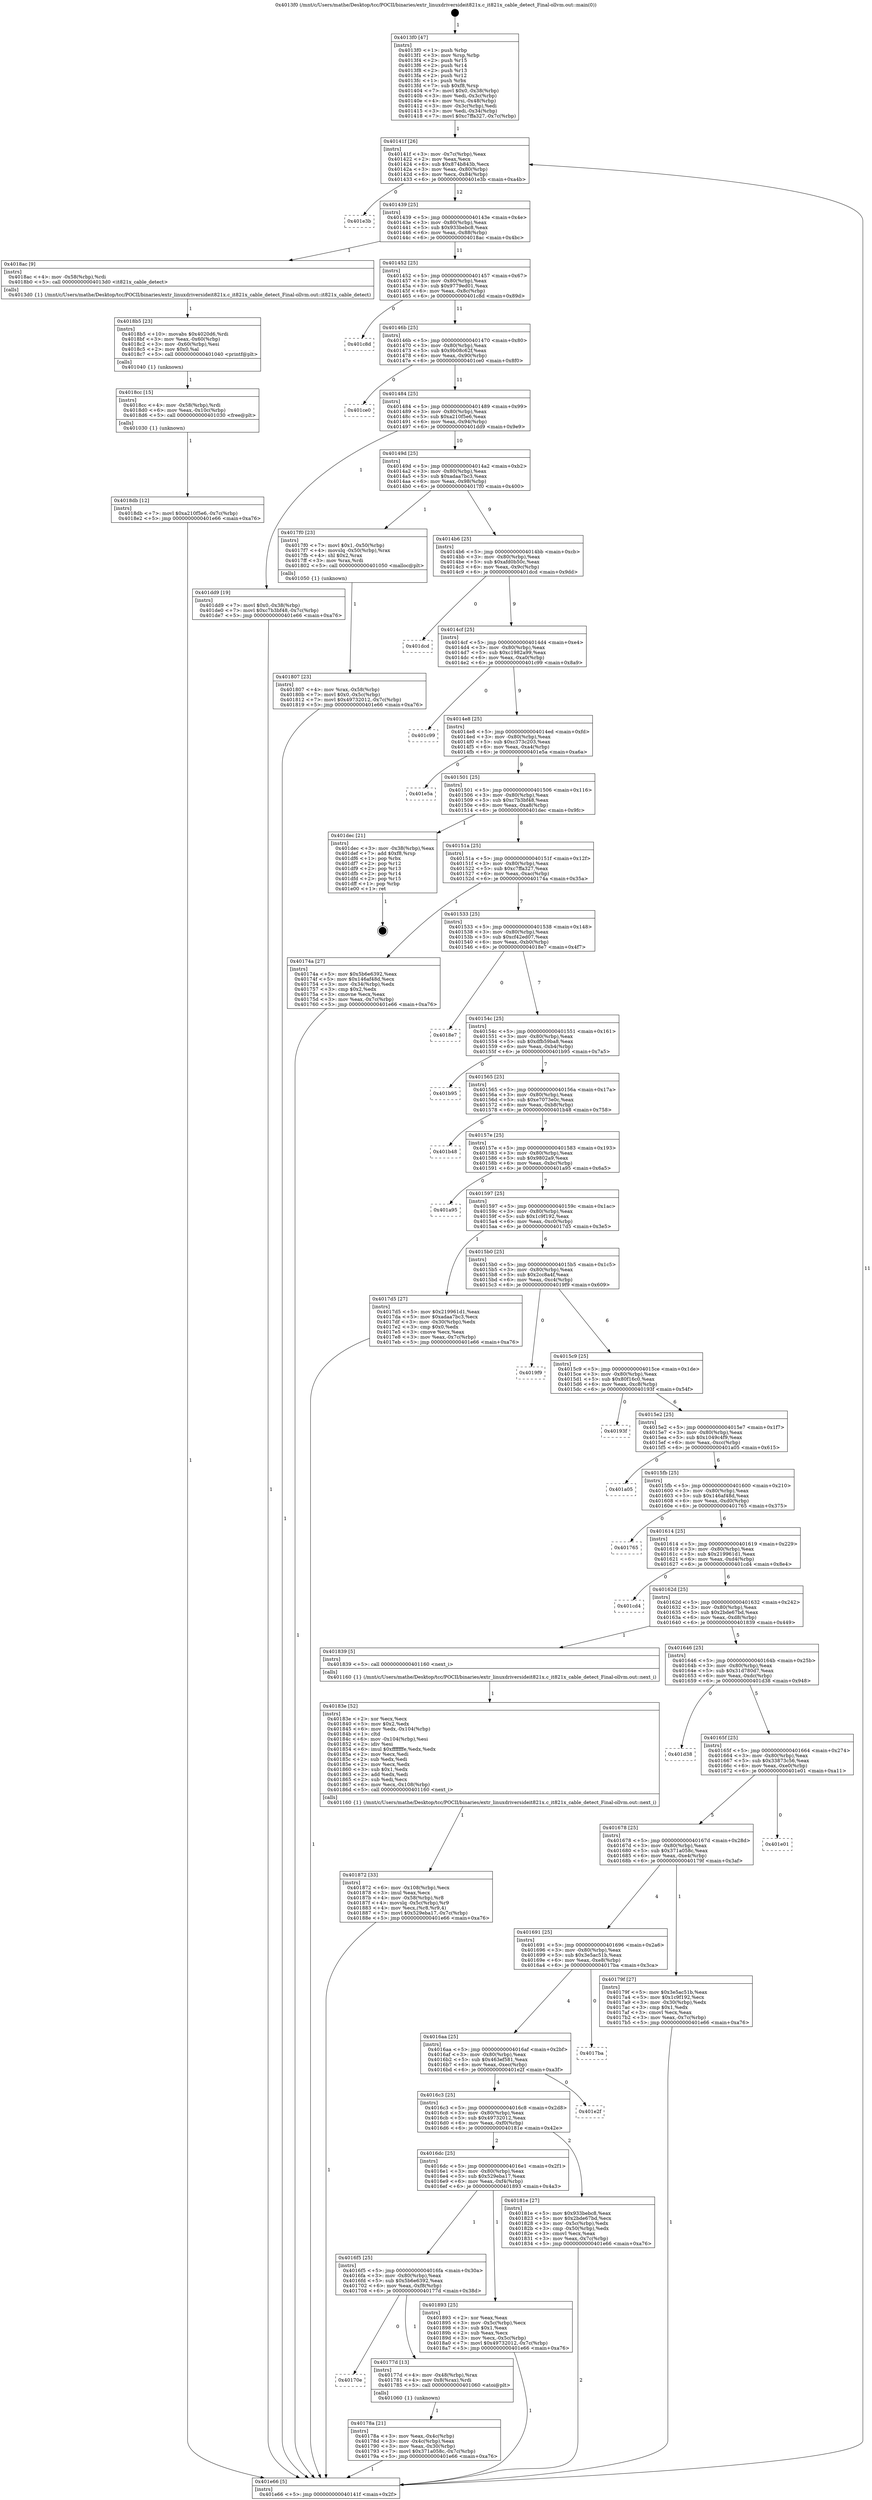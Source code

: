digraph "0x4013f0" {
  label = "0x4013f0 (/mnt/c/Users/mathe/Desktop/tcc/POCII/binaries/extr_linuxdriversideit821x.c_it821x_cable_detect_Final-ollvm.out::main(0))"
  labelloc = "t"
  node[shape=record]

  Entry [label="",width=0.3,height=0.3,shape=circle,fillcolor=black,style=filled]
  "0x40141f" [label="{
     0x40141f [26]\l
     | [instrs]\l
     &nbsp;&nbsp;0x40141f \<+3\>: mov -0x7c(%rbp),%eax\l
     &nbsp;&nbsp;0x401422 \<+2\>: mov %eax,%ecx\l
     &nbsp;&nbsp;0x401424 \<+6\>: sub $0x874b843b,%ecx\l
     &nbsp;&nbsp;0x40142a \<+3\>: mov %eax,-0x80(%rbp)\l
     &nbsp;&nbsp;0x40142d \<+6\>: mov %ecx,-0x84(%rbp)\l
     &nbsp;&nbsp;0x401433 \<+6\>: je 0000000000401e3b \<main+0xa4b\>\l
  }"]
  "0x401e3b" [label="{
     0x401e3b\l
  }", style=dashed]
  "0x401439" [label="{
     0x401439 [25]\l
     | [instrs]\l
     &nbsp;&nbsp;0x401439 \<+5\>: jmp 000000000040143e \<main+0x4e\>\l
     &nbsp;&nbsp;0x40143e \<+3\>: mov -0x80(%rbp),%eax\l
     &nbsp;&nbsp;0x401441 \<+5\>: sub $0x933bebc8,%eax\l
     &nbsp;&nbsp;0x401446 \<+6\>: mov %eax,-0x88(%rbp)\l
     &nbsp;&nbsp;0x40144c \<+6\>: je 00000000004018ac \<main+0x4bc\>\l
  }"]
  Exit [label="",width=0.3,height=0.3,shape=circle,fillcolor=black,style=filled,peripheries=2]
  "0x4018ac" [label="{
     0x4018ac [9]\l
     | [instrs]\l
     &nbsp;&nbsp;0x4018ac \<+4\>: mov -0x58(%rbp),%rdi\l
     &nbsp;&nbsp;0x4018b0 \<+5\>: call 00000000004013d0 \<it821x_cable_detect\>\l
     | [calls]\l
     &nbsp;&nbsp;0x4013d0 \{1\} (/mnt/c/Users/mathe/Desktop/tcc/POCII/binaries/extr_linuxdriversideit821x.c_it821x_cable_detect_Final-ollvm.out::it821x_cable_detect)\l
  }"]
  "0x401452" [label="{
     0x401452 [25]\l
     | [instrs]\l
     &nbsp;&nbsp;0x401452 \<+5\>: jmp 0000000000401457 \<main+0x67\>\l
     &nbsp;&nbsp;0x401457 \<+3\>: mov -0x80(%rbp),%eax\l
     &nbsp;&nbsp;0x40145a \<+5\>: sub $0x9779ed01,%eax\l
     &nbsp;&nbsp;0x40145f \<+6\>: mov %eax,-0x8c(%rbp)\l
     &nbsp;&nbsp;0x401465 \<+6\>: je 0000000000401c8d \<main+0x89d\>\l
  }"]
  "0x4018db" [label="{
     0x4018db [12]\l
     | [instrs]\l
     &nbsp;&nbsp;0x4018db \<+7\>: movl $0xa210f5e6,-0x7c(%rbp)\l
     &nbsp;&nbsp;0x4018e2 \<+5\>: jmp 0000000000401e66 \<main+0xa76\>\l
  }"]
  "0x401c8d" [label="{
     0x401c8d\l
  }", style=dashed]
  "0x40146b" [label="{
     0x40146b [25]\l
     | [instrs]\l
     &nbsp;&nbsp;0x40146b \<+5\>: jmp 0000000000401470 \<main+0x80\>\l
     &nbsp;&nbsp;0x401470 \<+3\>: mov -0x80(%rbp),%eax\l
     &nbsp;&nbsp;0x401473 \<+5\>: sub $0x9b08c62f,%eax\l
     &nbsp;&nbsp;0x401478 \<+6\>: mov %eax,-0x90(%rbp)\l
     &nbsp;&nbsp;0x40147e \<+6\>: je 0000000000401ce0 \<main+0x8f0\>\l
  }"]
  "0x4018cc" [label="{
     0x4018cc [15]\l
     | [instrs]\l
     &nbsp;&nbsp;0x4018cc \<+4\>: mov -0x58(%rbp),%rdi\l
     &nbsp;&nbsp;0x4018d0 \<+6\>: mov %eax,-0x10c(%rbp)\l
     &nbsp;&nbsp;0x4018d6 \<+5\>: call 0000000000401030 \<free@plt\>\l
     | [calls]\l
     &nbsp;&nbsp;0x401030 \{1\} (unknown)\l
  }"]
  "0x401ce0" [label="{
     0x401ce0\l
  }", style=dashed]
  "0x401484" [label="{
     0x401484 [25]\l
     | [instrs]\l
     &nbsp;&nbsp;0x401484 \<+5\>: jmp 0000000000401489 \<main+0x99\>\l
     &nbsp;&nbsp;0x401489 \<+3\>: mov -0x80(%rbp),%eax\l
     &nbsp;&nbsp;0x40148c \<+5\>: sub $0xa210f5e6,%eax\l
     &nbsp;&nbsp;0x401491 \<+6\>: mov %eax,-0x94(%rbp)\l
     &nbsp;&nbsp;0x401497 \<+6\>: je 0000000000401dd9 \<main+0x9e9\>\l
  }"]
  "0x4018b5" [label="{
     0x4018b5 [23]\l
     | [instrs]\l
     &nbsp;&nbsp;0x4018b5 \<+10\>: movabs $0x4020d6,%rdi\l
     &nbsp;&nbsp;0x4018bf \<+3\>: mov %eax,-0x60(%rbp)\l
     &nbsp;&nbsp;0x4018c2 \<+3\>: mov -0x60(%rbp),%esi\l
     &nbsp;&nbsp;0x4018c5 \<+2\>: mov $0x0,%al\l
     &nbsp;&nbsp;0x4018c7 \<+5\>: call 0000000000401040 \<printf@plt\>\l
     | [calls]\l
     &nbsp;&nbsp;0x401040 \{1\} (unknown)\l
  }"]
  "0x401dd9" [label="{
     0x401dd9 [19]\l
     | [instrs]\l
     &nbsp;&nbsp;0x401dd9 \<+7\>: movl $0x0,-0x38(%rbp)\l
     &nbsp;&nbsp;0x401de0 \<+7\>: movl $0xc7b3bf48,-0x7c(%rbp)\l
     &nbsp;&nbsp;0x401de7 \<+5\>: jmp 0000000000401e66 \<main+0xa76\>\l
  }"]
  "0x40149d" [label="{
     0x40149d [25]\l
     | [instrs]\l
     &nbsp;&nbsp;0x40149d \<+5\>: jmp 00000000004014a2 \<main+0xb2\>\l
     &nbsp;&nbsp;0x4014a2 \<+3\>: mov -0x80(%rbp),%eax\l
     &nbsp;&nbsp;0x4014a5 \<+5\>: sub $0xadaa7bc3,%eax\l
     &nbsp;&nbsp;0x4014aa \<+6\>: mov %eax,-0x98(%rbp)\l
     &nbsp;&nbsp;0x4014b0 \<+6\>: je 00000000004017f0 \<main+0x400\>\l
  }"]
  "0x401872" [label="{
     0x401872 [33]\l
     | [instrs]\l
     &nbsp;&nbsp;0x401872 \<+6\>: mov -0x108(%rbp),%ecx\l
     &nbsp;&nbsp;0x401878 \<+3\>: imul %eax,%ecx\l
     &nbsp;&nbsp;0x40187b \<+4\>: mov -0x58(%rbp),%r8\l
     &nbsp;&nbsp;0x40187f \<+4\>: movslq -0x5c(%rbp),%r9\l
     &nbsp;&nbsp;0x401883 \<+4\>: mov %ecx,(%r8,%r9,4)\l
     &nbsp;&nbsp;0x401887 \<+7\>: movl $0x529eba17,-0x7c(%rbp)\l
     &nbsp;&nbsp;0x40188e \<+5\>: jmp 0000000000401e66 \<main+0xa76\>\l
  }"]
  "0x4017f0" [label="{
     0x4017f0 [23]\l
     | [instrs]\l
     &nbsp;&nbsp;0x4017f0 \<+7\>: movl $0x1,-0x50(%rbp)\l
     &nbsp;&nbsp;0x4017f7 \<+4\>: movslq -0x50(%rbp),%rax\l
     &nbsp;&nbsp;0x4017fb \<+4\>: shl $0x2,%rax\l
     &nbsp;&nbsp;0x4017ff \<+3\>: mov %rax,%rdi\l
     &nbsp;&nbsp;0x401802 \<+5\>: call 0000000000401050 \<malloc@plt\>\l
     | [calls]\l
     &nbsp;&nbsp;0x401050 \{1\} (unknown)\l
  }"]
  "0x4014b6" [label="{
     0x4014b6 [25]\l
     | [instrs]\l
     &nbsp;&nbsp;0x4014b6 \<+5\>: jmp 00000000004014bb \<main+0xcb\>\l
     &nbsp;&nbsp;0x4014bb \<+3\>: mov -0x80(%rbp),%eax\l
     &nbsp;&nbsp;0x4014be \<+5\>: sub $0xafd0b50c,%eax\l
     &nbsp;&nbsp;0x4014c3 \<+6\>: mov %eax,-0x9c(%rbp)\l
     &nbsp;&nbsp;0x4014c9 \<+6\>: je 0000000000401dcd \<main+0x9dd\>\l
  }"]
  "0x40183e" [label="{
     0x40183e [52]\l
     | [instrs]\l
     &nbsp;&nbsp;0x40183e \<+2\>: xor %ecx,%ecx\l
     &nbsp;&nbsp;0x401840 \<+5\>: mov $0x2,%edx\l
     &nbsp;&nbsp;0x401845 \<+6\>: mov %edx,-0x104(%rbp)\l
     &nbsp;&nbsp;0x40184b \<+1\>: cltd\l
     &nbsp;&nbsp;0x40184c \<+6\>: mov -0x104(%rbp),%esi\l
     &nbsp;&nbsp;0x401852 \<+2\>: idiv %esi\l
     &nbsp;&nbsp;0x401854 \<+6\>: imul $0xfffffffe,%edx,%edx\l
     &nbsp;&nbsp;0x40185a \<+2\>: mov %ecx,%edi\l
     &nbsp;&nbsp;0x40185c \<+2\>: sub %edx,%edi\l
     &nbsp;&nbsp;0x40185e \<+2\>: mov %ecx,%edx\l
     &nbsp;&nbsp;0x401860 \<+3\>: sub $0x1,%edx\l
     &nbsp;&nbsp;0x401863 \<+2\>: add %edx,%edi\l
     &nbsp;&nbsp;0x401865 \<+2\>: sub %edi,%ecx\l
     &nbsp;&nbsp;0x401867 \<+6\>: mov %ecx,-0x108(%rbp)\l
     &nbsp;&nbsp;0x40186d \<+5\>: call 0000000000401160 \<next_i\>\l
     | [calls]\l
     &nbsp;&nbsp;0x401160 \{1\} (/mnt/c/Users/mathe/Desktop/tcc/POCII/binaries/extr_linuxdriversideit821x.c_it821x_cable_detect_Final-ollvm.out::next_i)\l
  }"]
  "0x401dcd" [label="{
     0x401dcd\l
  }", style=dashed]
  "0x4014cf" [label="{
     0x4014cf [25]\l
     | [instrs]\l
     &nbsp;&nbsp;0x4014cf \<+5\>: jmp 00000000004014d4 \<main+0xe4\>\l
     &nbsp;&nbsp;0x4014d4 \<+3\>: mov -0x80(%rbp),%eax\l
     &nbsp;&nbsp;0x4014d7 \<+5\>: sub $0xc1982a99,%eax\l
     &nbsp;&nbsp;0x4014dc \<+6\>: mov %eax,-0xa0(%rbp)\l
     &nbsp;&nbsp;0x4014e2 \<+6\>: je 0000000000401c99 \<main+0x8a9\>\l
  }"]
  "0x401807" [label="{
     0x401807 [23]\l
     | [instrs]\l
     &nbsp;&nbsp;0x401807 \<+4\>: mov %rax,-0x58(%rbp)\l
     &nbsp;&nbsp;0x40180b \<+7\>: movl $0x0,-0x5c(%rbp)\l
     &nbsp;&nbsp;0x401812 \<+7\>: movl $0x49732012,-0x7c(%rbp)\l
     &nbsp;&nbsp;0x401819 \<+5\>: jmp 0000000000401e66 \<main+0xa76\>\l
  }"]
  "0x401c99" [label="{
     0x401c99\l
  }", style=dashed]
  "0x4014e8" [label="{
     0x4014e8 [25]\l
     | [instrs]\l
     &nbsp;&nbsp;0x4014e8 \<+5\>: jmp 00000000004014ed \<main+0xfd\>\l
     &nbsp;&nbsp;0x4014ed \<+3\>: mov -0x80(%rbp),%eax\l
     &nbsp;&nbsp;0x4014f0 \<+5\>: sub $0xc373c203,%eax\l
     &nbsp;&nbsp;0x4014f5 \<+6\>: mov %eax,-0xa4(%rbp)\l
     &nbsp;&nbsp;0x4014fb \<+6\>: je 0000000000401e5a \<main+0xa6a\>\l
  }"]
  "0x40178a" [label="{
     0x40178a [21]\l
     | [instrs]\l
     &nbsp;&nbsp;0x40178a \<+3\>: mov %eax,-0x4c(%rbp)\l
     &nbsp;&nbsp;0x40178d \<+3\>: mov -0x4c(%rbp),%eax\l
     &nbsp;&nbsp;0x401790 \<+3\>: mov %eax,-0x30(%rbp)\l
     &nbsp;&nbsp;0x401793 \<+7\>: movl $0x371a058c,-0x7c(%rbp)\l
     &nbsp;&nbsp;0x40179a \<+5\>: jmp 0000000000401e66 \<main+0xa76\>\l
  }"]
  "0x401e5a" [label="{
     0x401e5a\l
  }", style=dashed]
  "0x401501" [label="{
     0x401501 [25]\l
     | [instrs]\l
     &nbsp;&nbsp;0x401501 \<+5\>: jmp 0000000000401506 \<main+0x116\>\l
     &nbsp;&nbsp;0x401506 \<+3\>: mov -0x80(%rbp),%eax\l
     &nbsp;&nbsp;0x401509 \<+5\>: sub $0xc7b3bf48,%eax\l
     &nbsp;&nbsp;0x40150e \<+6\>: mov %eax,-0xa8(%rbp)\l
     &nbsp;&nbsp;0x401514 \<+6\>: je 0000000000401dec \<main+0x9fc\>\l
  }"]
  "0x40170e" [label="{
     0x40170e\l
  }", style=dashed]
  "0x401dec" [label="{
     0x401dec [21]\l
     | [instrs]\l
     &nbsp;&nbsp;0x401dec \<+3\>: mov -0x38(%rbp),%eax\l
     &nbsp;&nbsp;0x401def \<+7\>: add $0xf8,%rsp\l
     &nbsp;&nbsp;0x401df6 \<+1\>: pop %rbx\l
     &nbsp;&nbsp;0x401df7 \<+2\>: pop %r12\l
     &nbsp;&nbsp;0x401df9 \<+2\>: pop %r13\l
     &nbsp;&nbsp;0x401dfb \<+2\>: pop %r14\l
     &nbsp;&nbsp;0x401dfd \<+2\>: pop %r15\l
     &nbsp;&nbsp;0x401dff \<+1\>: pop %rbp\l
     &nbsp;&nbsp;0x401e00 \<+1\>: ret\l
  }"]
  "0x40151a" [label="{
     0x40151a [25]\l
     | [instrs]\l
     &nbsp;&nbsp;0x40151a \<+5\>: jmp 000000000040151f \<main+0x12f\>\l
     &nbsp;&nbsp;0x40151f \<+3\>: mov -0x80(%rbp),%eax\l
     &nbsp;&nbsp;0x401522 \<+5\>: sub $0xc7ffa327,%eax\l
     &nbsp;&nbsp;0x401527 \<+6\>: mov %eax,-0xac(%rbp)\l
     &nbsp;&nbsp;0x40152d \<+6\>: je 000000000040174a \<main+0x35a\>\l
  }"]
  "0x40177d" [label="{
     0x40177d [13]\l
     | [instrs]\l
     &nbsp;&nbsp;0x40177d \<+4\>: mov -0x48(%rbp),%rax\l
     &nbsp;&nbsp;0x401781 \<+4\>: mov 0x8(%rax),%rdi\l
     &nbsp;&nbsp;0x401785 \<+5\>: call 0000000000401060 \<atoi@plt\>\l
     | [calls]\l
     &nbsp;&nbsp;0x401060 \{1\} (unknown)\l
  }"]
  "0x40174a" [label="{
     0x40174a [27]\l
     | [instrs]\l
     &nbsp;&nbsp;0x40174a \<+5\>: mov $0x5b6e6392,%eax\l
     &nbsp;&nbsp;0x40174f \<+5\>: mov $0x146af48d,%ecx\l
     &nbsp;&nbsp;0x401754 \<+3\>: mov -0x34(%rbp),%edx\l
     &nbsp;&nbsp;0x401757 \<+3\>: cmp $0x2,%edx\l
     &nbsp;&nbsp;0x40175a \<+3\>: cmovne %ecx,%eax\l
     &nbsp;&nbsp;0x40175d \<+3\>: mov %eax,-0x7c(%rbp)\l
     &nbsp;&nbsp;0x401760 \<+5\>: jmp 0000000000401e66 \<main+0xa76\>\l
  }"]
  "0x401533" [label="{
     0x401533 [25]\l
     | [instrs]\l
     &nbsp;&nbsp;0x401533 \<+5\>: jmp 0000000000401538 \<main+0x148\>\l
     &nbsp;&nbsp;0x401538 \<+3\>: mov -0x80(%rbp),%eax\l
     &nbsp;&nbsp;0x40153b \<+5\>: sub $0xcf42ed07,%eax\l
     &nbsp;&nbsp;0x401540 \<+6\>: mov %eax,-0xb0(%rbp)\l
     &nbsp;&nbsp;0x401546 \<+6\>: je 00000000004018e7 \<main+0x4f7\>\l
  }"]
  "0x401e66" [label="{
     0x401e66 [5]\l
     | [instrs]\l
     &nbsp;&nbsp;0x401e66 \<+5\>: jmp 000000000040141f \<main+0x2f\>\l
  }"]
  "0x4013f0" [label="{
     0x4013f0 [47]\l
     | [instrs]\l
     &nbsp;&nbsp;0x4013f0 \<+1\>: push %rbp\l
     &nbsp;&nbsp;0x4013f1 \<+3\>: mov %rsp,%rbp\l
     &nbsp;&nbsp;0x4013f4 \<+2\>: push %r15\l
     &nbsp;&nbsp;0x4013f6 \<+2\>: push %r14\l
     &nbsp;&nbsp;0x4013f8 \<+2\>: push %r13\l
     &nbsp;&nbsp;0x4013fa \<+2\>: push %r12\l
     &nbsp;&nbsp;0x4013fc \<+1\>: push %rbx\l
     &nbsp;&nbsp;0x4013fd \<+7\>: sub $0xf8,%rsp\l
     &nbsp;&nbsp;0x401404 \<+7\>: movl $0x0,-0x38(%rbp)\l
     &nbsp;&nbsp;0x40140b \<+3\>: mov %edi,-0x3c(%rbp)\l
     &nbsp;&nbsp;0x40140e \<+4\>: mov %rsi,-0x48(%rbp)\l
     &nbsp;&nbsp;0x401412 \<+3\>: mov -0x3c(%rbp),%edi\l
     &nbsp;&nbsp;0x401415 \<+3\>: mov %edi,-0x34(%rbp)\l
     &nbsp;&nbsp;0x401418 \<+7\>: movl $0xc7ffa327,-0x7c(%rbp)\l
  }"]
  "0x4016f5" [label="{
     0x4016f5 [25]\l
     | [instrs]\l
     &nbsp;&nbsp;0x4016f5 \<+5\>: jmp 00000000004016fa \<main+0x30a\>\l
     &nbsp;&nbsp;0x4016fa \<+3\>: mov -0x80(%rbp),%eax\l
     &nbsp;&nbsp;0x4016fd \<+5\>: sub $0x5b6e6392,%eax\l
     &nbsp;&nbsp;0x401702 \<+6\>: mov %eax,-0xf8(%rbp)\l
     &nbsp;&nbsp;0x401708 \<+6\>: je 000000000040177d \<main+0x38d\>\l
  }"]
  "0x4018e7" [label="{
     0x4018e7\l
  }", style=dashed]
  "0x40154c" [label="{
     0x40154c [25]\l
     | [instrs]\l
     &nbsp;&nbsp;0x40154c \<+5\>: jmp 0000000000401551 \<main+0x161\>\l
     &nbsp;&nbsp;0x401551 \<+3\>: mov -0x80(%rbp),%eax\l
     &nbsp;&nbsp;0x401554 \<+5\>: sub $0xdfb59ba8,%eax\l
     &nbsp;&nbsp;0x401559 \<+6\>: mov %eax,-0xb4(%rbp)\l
     &nbsp;&nbsp;0x40155f \<+6\>: je 0000000000401b95 \<main+0x7a5\>\l
  }"]
  "0x401893" [label="{
     0x401893 [25]\l
     | [instrs]\l
     &nbsp;&nbsp;0x401893 \<+2\>: xor %eax,%eax\l
     &nbsp;&nbsp;0x401895 \<+3\>: mov -0x5c(%rbp),%ecx\l
     &nbsp;&nbsp;0x401898 \<+3\>: sub $0x1,%eax\l
     &nbsp;&nbsp;0x40189b \<+2\>: sub %eax,%ecx\l
     &nbsp;&nbsp;0x40189d \<+3\>: mov %ecx,-0x5c(%rbp)\l
     &nbsp;&nbsp;0x4018a0 \<+7\>: movl $0x49732012,-0x7c(%rbp)\l
     &nbsp;&nbsp;0x4018a7 \<+5\>: jmp 0000000000401e66 \<main+0xa76\>\l
  }"]
  "0x401b95" [label="{
     0x401b95\l
  }", style=dashed]
  "0x401565" [label="{
     0x401565 [25]\l
     | [instrs]\l
     &nbsp;&nbsp;0x401565 \<+5\>: jmp 000000000040156a \<main+0x17a\>\l
     &nbsp;&nbsp;0x40156a \<+3\>: mov -0x80(%rbp),%eax\l
     &nbsp;&nbsp;0x40156d \<+5\>: sub $0xe7073e0c,%eax\l
     &nbsp;&nbsp;0x401572 \<+6\>: mov %eax,-0xb8(%rbp)\l
     &nbsp;&nbsp;0x401578 \<+6\>: je 0000000000401b48 \<main+0x758\>\l
  }"]
  "0x4016dc" [label="{
     0x4016dc [25]\l
     | [instrs]\l
     &nbsp;&nbsp;0x4016dc \<+5\>: jmp 00000000004016e1 \<main+0x2f1\>\l
     &nbsp;&nbsp;0x4016e1 \<+3\>: mov -0x80(%rbp),%eax\l
     &nbsp;&nbsp;0x4016e4 \<+5\>: sub $0x529eba17,%eax\l
     &nbsp;&nbsp;0x4016e9 \<+6\>: mov %eax,-0xf4(%rbp)\l
     &nbsp;&nbsp;0x4016ef \<+6\>: je 0000000000401893 \<main+0x4a3\>\l
  }"]
  "0x401b48" [label="{
     0x401b48\l
  }", style=dashed]
  "0x40157e" [label="{
     0x40157e [25]\l
     | [instrs]\l
     &nbsp;&nbsp;0x40157e \<+5\>: jmp 0000000000401583 \<main+0x193\>\l
     &nbsp;&nbsp;0x401583 \<+3\>: mov -0x80(%rbp),%eax\l
     &nbsp;&nbsp;0x401586 \<+5\>: sub $0x9802a9,%eax\l
     &nbsp;&nbsp;0x40158b \<+6\>: mov %eax,-0xbc(%rbp)\l
     &nbsp;&nbsp;0x401591 \<+6\>: je 0000000000401a95 \<main+0x6a5\>\l
  }"]
  "0x40181e" [label="{
     0x40181e [27]\l
     | [instrs]\l
     &nbsp;&nbsp;0x40181e \<+5\>: mov $0x933bebc8,%eax\l
     &nbsp;&nbsp;0x401823 \<+5\>: mov $0x2bde67bd,%ecx\l
     &nbsp;&nbsp;0x401828 \<+3\>: mov -0x5c(%rbp),%edx\l
     &nbsp;&nbsp;0x40182b \<+3\>: cmp -0x50(%rbp),%edx\l
     &nbsp;&nbsp;0x40182e \<+3\>: cmovl %ecx,%eax\l
     &nbsp;&nbsp;0x401831 \<+3\>: mov %eax,-0x7c(%rbp)\l
     &nbsp;&nbsp;0x401834 \<+5\>: jmp 0000000000401e66 \<main+0xa76\>\l
  }"]
  "0x401a95" [label="{
     0x401a95\l
  }", style=dashed]
  "0x401597" [label="{
     0x401597 [25]\l
     | [instrs]\l
     &nbsp;&nbsp;0x401597 \<+5\>: jmp 000000000040159c \<main+0x1ac\>\l
     &nbsp;&nbsp;0x40159c \<+3\>: mov -0x80(%rbp),%eax\l
     &nbsp;&nbsp;0x40159f \<+5\>: sub $0x1c9f192,%eax\l
     &nbsp;&nbsp;0x4015a4 \<+6\>: mov %eax,-0xc0(%rbp)\l
     &nbsp;&nbsp;0x4015aa \<+6\>: je 00000000004017d5 \<main+0x3e5\>\l
  }"]
  "0x4016c3" [label="{
     0x4016c3 [25]\l
     | [instrs]\l
     &nbsp;&nbsp;0x4016c3 \<+5\>: jmp 00000000004016c8 \<main+0x2d8\>\l
     &nbsp;&nbsp;0x4016c8 \<+3\>: mov -0x80(%rbp),%eax\l
     &nbsp;&nbsp;0x4016cb \<+5\>: sub $0x49732012,%eax\l
     &nbsp;&nbsp;0x4016d0 \<+6\>: mov %eax,-0xf0(%rbp)\l
     &nbsp;&nbsp;0x4016d6 \<+6\>: je 000000000040181e \<main+0x42e\>\l
  }"]
  "0x4017d5" [label="{
     0x4017d5 [27]\l
     | [instrs]\l
     &nbsp;&nbsp;0x4017d5 \<+5\>: mov $0x219961d1,%eax\l
     &nbsp;&nbsp;0x4017da \<+5\>: mov $0xadaa7bc3,%ecx\l
     &nbsp;&nbsp;0x4017df \<+3\>: mov -0x30(%rbp),%edx\l
     &nbsp;&nbsp;0x4017e2 \<+3\>: cmp $0x0,%edx\l
     &nbsp;&nbsp;0x4017e5 \<+3\>: cmove %ecx,%eax\l
     &nbsp;&nbsp;0x4017e8 \<+3\>: mov %eax,-0x7c(%rbp)\l
     &nbsp;&nbsp;0x4017eb \<+5\>: jmp 0000000000401e66 \<main+0xa76\>\l
  }"]
  "0x4015b0" [label="{
     0x4015b0 [25]\l
     | [instrs]\l
     &nbsp;&nbsp;0x4015b0 \<+5\>: jmp 00000000004015b5 \<main+0x1c5\>\l
     &nbsp;&nbsp;0x4015b5 \<+3\>: mov -0x80(%rbp),%eax\l
     &nbsp;&nbsp;0x4015b8 \<+5\>: sub $0x2cc8a4f,%eax\l
     &nbsp;&nbsp;0x4015bd \<+6\>: mov %eax,-0xc4(%rbp)\l
     &nbsp;&nbsp;0x4015c3 \<+6\>: je 00000000004019f9 \<main+0x609\>\l
  }"]
  "0x401e2f" [label="{
     0x401e2f\l
  }", style=dashed]
  "0x4019f9" [label="{
     0x4019f9\l
  }", style=dashed]
  "0x4015c9" [label="{
     0x4015c9 [25]\l
     | [instrs]\l
     &nbsp;&nbsp;0x4015c9 \<+5\>: jmp 00000000004015ce \<main+0x1de\>\l
     &nbsp;&nbsp;0x4015ce \<+3\>: mov -0x80(%rbp),%eax\l
     &nbsp;&nbsp;0x4015d1 \<+5\>: sub $0x80f16c0,%eax\l
     &nbsp;&nbsp;0x4015d6 \<+6\>: mov %eax,-0xc8(%rbp)\l
     &nbsp;&nbsp;0x4015dc \<+6\>: je 000000000040193f \<main+0x54f\>\l
  }"]
  "0x4016aa" [label="{
     0x4016aa [25]\l
     | [instrs]\l
     &nbsp;&nbsp;0x4016aa \<+5\>: jmp 00000000004016af \<main+0x2bf\>\l
     &nbsp;&nbsp;0x4016af \<+3\>: mov -0x80(%rbp),%eax\l
     &nbsp;&nbsp;0x4016b2 \<+5\>: sub $0x463ef581,%eax\l
     &nbsp;&nbsp;0x4016b7 \<+6\>: mov %eax,-0xec(%rbp)\l
     &nbsp;&nbsp;0x4016bd \<+6\>: je 0000000000401e2f \<main+0xa3f\>\l
  }"]
  "0x40193f" [label="{
     0x40193f\l
  }", style=dashed]
  "0x4015e2" [label="{
     0x4015e2 [25]\l
     | [instrs]\l
     &nbsp;&nbsp;0x4015e2 \<+5\>: jmp 00000000004015e7 \<main+0x1f7\>\l
     &nbsp;&nbsp;0x4015e7 \<+3\>: mov -0x80(%rbp),%eax\l
     &nbsp;&nbsp;0x4015ea \<+5\>: sub $0x1049c4f9,%eax\l
     &nbsp;&nbsp;0x4015ef \<+6\>: mov %eax,-0xcc(%rbp)\l
     &nbsp;&nbsp;0x4015f5 \<+6\>: je 0000000000401a05 \<main+0x615\>\l
  }"]
  "0x4017ba" [label="{
     0x4017ba\l
  }", style=dashed]
  "0x401a05" [label="{
     0x401a05\l
  }", style=dashed]
  "0x4015fb" [label="{
     0x4015fb [25]\l
     | [instrs]\l
     &nbsp;&nbsp;0x4015fb \<+5\>: jmp 0000000000401600 \<main+0x210\>\l
     &nbsp;&nbsp;0x401600 \<+3\>: mov -0x80(%rbp),%eax\l
     &nbsp;&nbsp;0x401603 \<+5\>: sub $0x146af48d,%eax\l
     &nbsp;&nbsp;0x401608 \<+6\>: mov %eax,-0xd0(%rbp)\l
     &nbsp;&nbsp;0x40160e \<+6\>: je 0000000000401765 \<main+0x375\>\l
  }"]
  "0x401691" [label="{
     0x401691 [25]\l
     | [instrs]\l
     &nbsp;&nbsp;0x401691 \<+5\>: jmp 0000000000401696 \<main+0x2a6\>\l
     &nbsp;&nbsp;0x401696 \<+3\>: mov -0x80(%rbp),%eax\l
     &nbsp;&nbsp;0x401699 \<+5\>: sub $0x3e5ac51b,%eax\l
     &nbsp;&nbsp;0x40169e \<+6\>: mov %eax,-0xe8(%rbp)\l
     &nbsp;&nbsp;0x4016a4 \<+6\>: je 00000000004017ba \<main+0x3ca\>\l
  }"]
  "0x401765" [label="{
     0x401765\l
  }", style=dashed]
  "0x401614" [label="{
     0x401614 [25]\l
     | [instrs]\l
     &nbsp;&nbsp;0x401614 \<+5\>: jmp 0000000000401619 \<main+0x229\>\l
     &nbsp;&nbsp;0x401619 \<+3\>: mov -0x80(%rbp),%eax\l
     &nbsp;&nbsp;0x40161c \<+5\>: sub $0x219961d1,%eax\l
     &nbsp;&nbsp;0x401621 \<+6\>: mov %eax,-0xd4(%rbp)\l
     &nbsp;&nbsp;0x401627 \<+6\>: je 0000000000401cd4 \<main+0x8e4\>\l
  }"]
  "0x40179f" [label="{
     0x40179f [27]\l
     | [instrs]\l
     &nbsp;&nbsp;0x40179f \<+5\>: mov $0x3e5ac51b,%eax\l
     &nbsp;&nbsp;0x4017a4 \<+5\>: mov $0x1c9f192,%ecx\l
     &nbsp;&nbsp;0x4017a9 \<+3\>: mov -0x30(%rbp),%edx\l
     &nbsp;&nbsp;0x4017ac \<+3\>: cmp $0x1,%edx\l
     &nbsp;&nbsp;0x4017af \<+3\>: cmovl %ecx,%eax\l
     &nbsp;&nbsp;0x4017b2 \<+3\>: mov %eax,-0x7c(%rbp)\l
     &nbsp;&nbsp;0x4017b5 \<+5\>: jmp 0000000000401e66 \<main+0xa76\>\l
  }"]
  "0x401cd4" [label="{
     0x401cd4\l
  }", style=dashed]
  "0x40162d" [label="{
     0x40162d [25]\l
     | [instrs]\l
     &nbsp;&nbsp;0x40162d \<+5\>: jmp 0000000000401632 \<main+0x242\>\l
     &nbsp;&nbsp;0x401632 \<+3\>: mov -0x80(%rbp),%eax\l
     &nbsp;&nbsp;0x401635 \<+5\>: sub $0x2bde67bd,%eax\l
     &nbsp;&nbsp;0x40163a \<+6\>: mov %eax,-0xd8(%rbp)\l
     &nbsp;&nbsp;0x401640 \<+6\>: je 0000000000401839 \<main+0x449\>\l
  }"]
  "0x401678" [label="{
     0x401678 [25]\l
     | [instrs]\l
     &nbsp;&nbsp;0x401678 \<+5\>: jmp 000000000040167d \<main+0x28d\>\l
     &nbsp;&nbsp;0x40167d \<+3\>: mov -0x80(%rbp),%eax\l
     &nbsp;&nbsp;0x401680 \<+5\>: sub $0x371a058c,%eax\l
     &nbsp;&nbsp;0x401685 \<+6\>: mov %eax,-0xe4(%rbp)\l
     &nbsp;&nbsp;0x40168b \<+6\>: je 000000000040179f \<main+0x3af\>\l
  }"]
  "0x401839" [label="{
     0x401839 [5]\l
     | [instrs]\l
     &nbsp;&nbsp;0x401839 \<+5\>: call 0000000000401160 \<next_i\>\l
     | [calls]\l
     &nbsp;&nbsp;0x401160 \{1\} (/mnt/c/Users/mathe/Desktop/tcc/POCII/binaries/extr_linuxdriversideit821x.c_it821x_cable_detect_Final-ollvm.out::next_i)\l
  }"]
  "0x401646" [label="{
     0x401646 [25]\l
     | [instrs]\l
     &nbsp;&nbsp;0x401646 \<+5\>: jmp 000000000040164b \<main+0x25b\>\l
     &nbsp;&nbsp;0x40164b \<+3\>: mov -0x80(%rbp),%eax\l
     &nbsp;&nbsp;0x40164e \<+5\>: sub $0x31d780d7,%eax\l
     &nbsp;&nbsp;0x401653 \<+6\>: mov %eax,-0xdc(%rbp)\l
     &nbsp;&nbsp;0x401659 \<+6\>: je 0000000000401d38 \<main+0x948\>\l
  }"]
  "0x401e01" [label="{
     0x401e01\l
  }", style=dashed]
  "0x401d38" [label="{
     0x401d38\l
  }", style=dashed]
  "0x40165f" [label="{
     0x40165f [25]\l
     | [instrs]\l
     &nbsp;&nbsp;0x40165f \<+5\>: jmp 0000000000401664 \<main+0x274\>\l
     &nbsp;&nbsp;0x401664 \<+3\>: mov -0x80(%rbp),%eax\l
     &nbsp;&nbsp;0x401667 \<+5\>: sub $0x33873c56,%eax\l
     &nbsp;&nbsp;0x40166c \<+6\>: mov %eax,-0xe0(%rbp)\l
     &nbsp;&nbsp;0x401672 \<+6\>: je 0000000000401e01 \<main+0xa11\>\l
  }"]
  Entry -> "0x4013f0" [label=" 1"]
  "0x40141f" -> "0x401e3b" [label=" 0"]
  "0x40141f" -> "0x401439" [label=" 12"]
  "0x401dec" -> Exit [label=" 1"]
  "0x401439" -> "0x4018ac" [label=" 1"]
  "0x401439" -> "0x401452" [label=" 11"]
  "0x401dd9" -> "0x401e66" [label=" 1"]
  "0x401452" -> "0x401c8d" [label=" 0"]
  "0x401452" -> "0x40146b" [label=" 11"]
  "0x4018db" -> "0x401e66" [label=" 1"]
  "0x40146b" -> "0x401ce0" [label=" 0"]
  "0x40146b" -> "0x401484" [label=" 11"]
  "0x4018cc" -> "0x4018db" [label=" 1"]
  "0x401484" -> "0x401dd9" [label=" 1"]
  "0x401484" -> "0x40149d" [label=" 10"]
  "0x4018b5" -> "0x4018cc" [label=" 1"]
  "0x40149d" -> "0x4017f0" [label=" 1"]
  "0x40149d" -> "0x4014b6" [label=" 9"]
  "0x4018ac" -> "0x4018b5" [label=" 1"]
  "0x4014b6" -> "0x401dcd" [label=" 0"]
  "0x4014b6" -> "0x4014cf" [label=" 9"]
  "0x401893" -> "0x401e66" [label=" 1"]
  "0x4014cf" -> "0x401c99" [label=" 0"]
  "0x4014cf" -> "0x4014e8" [label=" 9"]
  "0x401872" -> "0x401e66" [label=" 1"]
  "0x4014e8" -> "0x401e5a" [label=" 0"]
  "0x4014e8" -> "0x401501" [label=" 9"]
  "0x40183e" -> "0x401872" [label=" 1"]
  "0x401501" -> "0x401dec" [label=" 1"]
  "0x401501" -> "0x40151a" [label=" 8"]
  "0x401839" -> "0x40183e" [label=" 1"]
  "0x40151a" -> "0x40174a" [label=" 1"]
  "0x40151a" -> "0x401533" [label=" 7"]
  "0x40174a" -> "0x401e66" [label=" 1"]
  "0x4013f0" -> "0x40141f" [label=" 1"]
  "0x401e66" -> "0x40141f" [label=" 11"]
  "0x40181e" -> "0x401e66" [label=" 2"]
  "0x401533" -> "0x4018e7" [label=" 0"]
  "0x401533" -> "0x40154c" [label=" 7"]
  "0x4017f0" -> "0x401807" [label=" 1"]
  "0x40154c" -> "0x401b95" [label=" 0"]
  "0x40154c" -> "0x401565" [label=" 7"]
  "0x4017d5" -> "0x401e66" [label=" 1"]
  "0x401565" -> "0x401b48" [label=" 0"]
  "0x401565" -> "0x40157e" [label=" 7"]
  "0x40178a" -> "0x401e66" [label=" 1"]
  "0x40157e" -> "0x401a95" [label=" 0"]
  "0x40157e" -> "0x401597" [label=" 7"]
  "0x40177d" -> "0x40178a" [label=" 1"]
  "0x401597" -> "0x4017d5" [label=" 1"]
  "0x401597" -> "0x4015b0" [label=" 6"]
  "0x4016f5" -> "0x40177d" [label=" 1"]
  "0x4015b0" -> "0x4019f9" [label=" 0"]
  "0x4015b0" -> "0x4015c9" [label=" 6"]
  "0x401807" -> "0x401e66" [label=" 1"]
  "0x4015c9" -> "0x40193f" [label=" 0"]
  "0x4015c9" -> "0x4015e2" [label=" 6"]
  "0x4016dc" -> "0x401893" [label=" 1"]
  "0x4015e2" -> "0x401a05" [label=" 0"]
  "0x4015e2" -> "0x4015fb" [label=" 6"]
  "0x40179f" -> "0x401e66" [label=" 1"]
  "0x4015fb" -> "0x401765" [label=" 0"]
  "0x4015fb" -> "0x401614" [label=" 6"]
  "0x4016c3" -> "0x40181e" [label=" 2"]
  "0x401614" -> "0x401cd4" [label=" 0"]
  "0x401614" -> "0x40162d" [label=" 6"]
  "0x4016f5" -> "0x40170e" [label=" 0"]
  "0x40162d" -> "0x401839" [label=" 1"]
  "0x40162d" -> "0x401646" [label=" 5"]
  "0x4016aa" -> "0x401e2f" [label=" 0"]
  "0x401646" -> "0x401d38" [label=" 0"]
  "0x401646" -> "0x40165f" [label=" 5"]
  "0x4016dc" -> "0x4016f5" [label=" 1"]
  "0x40165f" -> "0x401e01" [label=" 0"]
  "0x40165f" -> "0x401678" [label=" 5"]
  "0x4016aa" -> "0x4016c3" [label=" 4"]
  "0x401678" -> "0x40179f" [label=" 1"]
  "0x401678" -> "0x401691" [label=" 4"]
  "0x4016c3" -> "0x4016dc" [label=" 2"]
  "0x401691" -> "0x4017ba" [label=" 0"]
  "0x401691" -> "0x4016aa" [label=" 4"]
}
